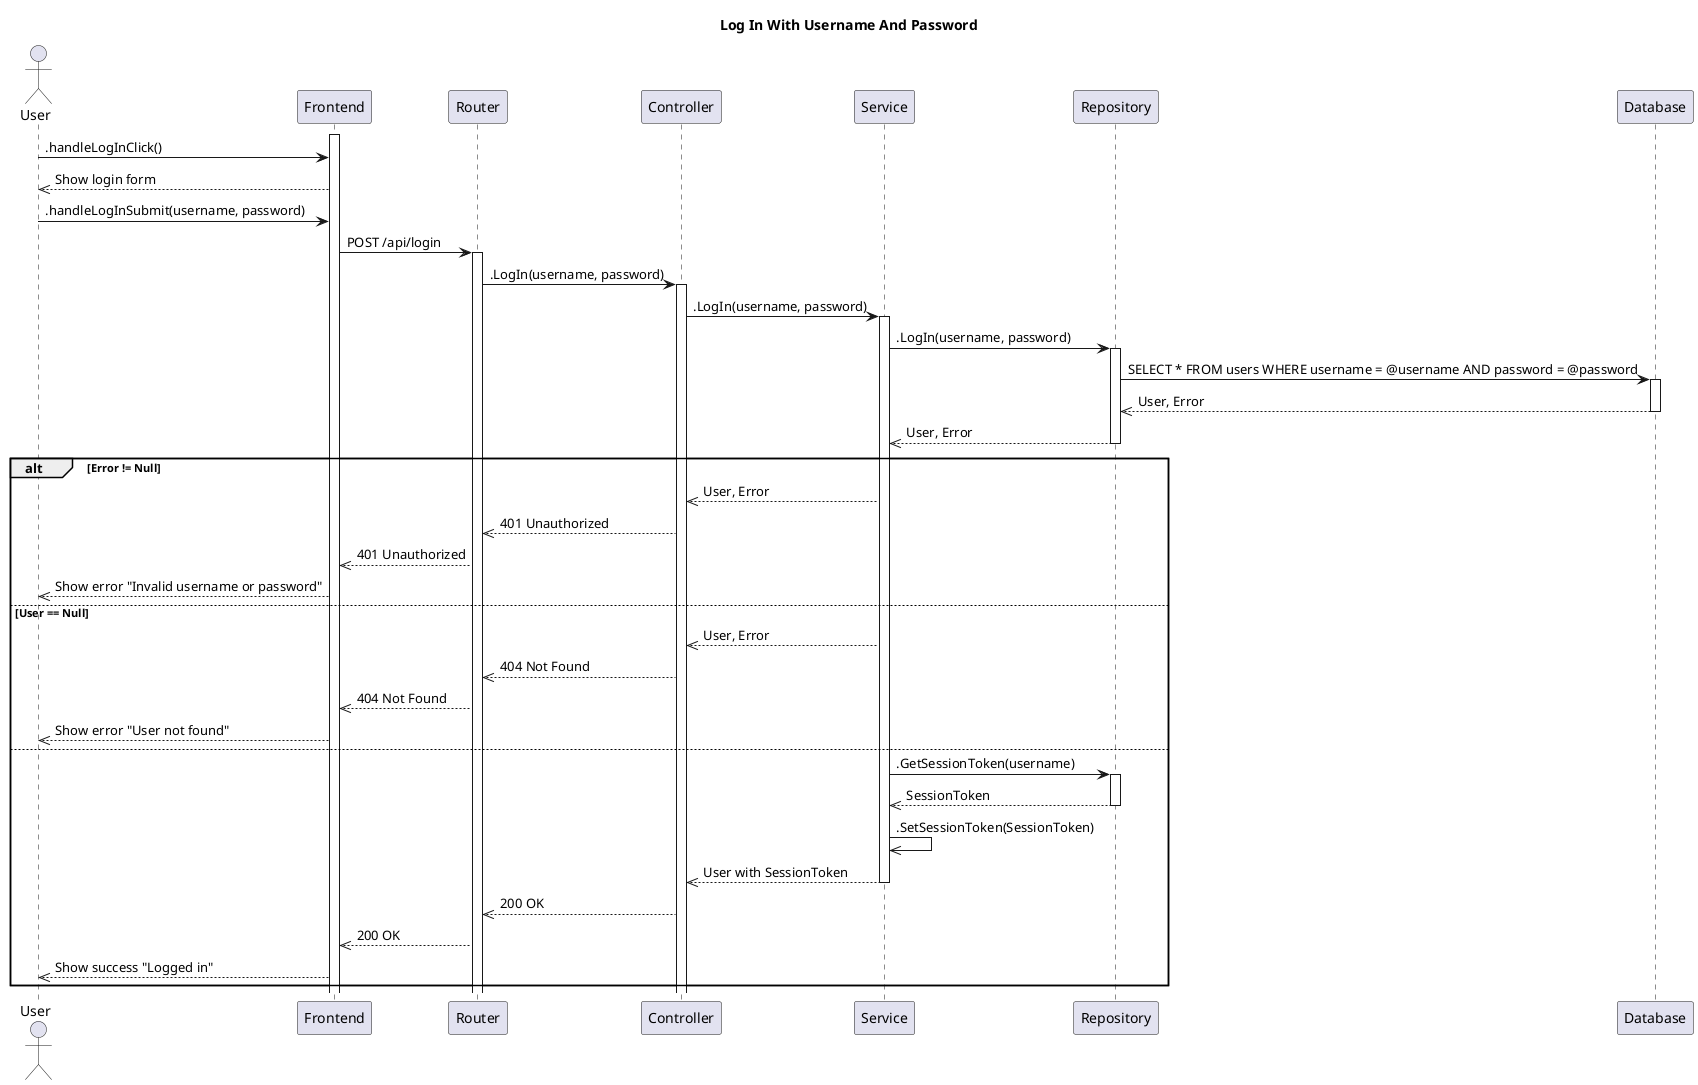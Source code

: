 @startuml
title Log In With Username And Password
actor User
participant Frontend
participant Router
participant Controller
participant Service
participant Repository
participant Database

activate Frontend
User -> Frontend: .handleLogInClick()
Frontend -->> User: Show login form

User -> Frontend: .handleLogInSubmit(username, password)
Frontend -> Router: POST /api/login
activate Router
Router -> Controller: .LogIn(username, password)
activate Controller
Controller -> Service: .LogIn(username, password)
activate Service
Service -> Repository: .LogIn(username, password)
activate Repository
Repository -> Database: SELECT * FROM users WHERE username = @username AND password = @password
activate Database
Database -->> Repository: User, Error
deactivate Database
Repository -->> Service: User, Error
deactivate Repository

alt Error != Null
  Service -->> Controller: User, Error
  Controller -->> Router: 401 Unauthorized
  Router -->> Frontend: 401 Unauthorized
  Frontend -->> User: Show error "Invalid username or password"
else User == Null
  Service -->> Controller: User, Error
  Controller -->> Router: 404 Not Found
  Router -->> Frontend: 404 Not Found
  Frontend -->> User: Show error "User not found"
else
  Service -> Repository: .GetSessionToken(username)
  activate Repository
  Repository -->> Service: SessionToken
  deactivate Repository
  Service ->> Service: .SetSessionToken(SessionToken)
  Service -->> Controller: User with SessionToken
  deactivate Service
  Controller -->> Router: 200 OK
  Router -->> Frontend: 200 OK
  Frontend -->> User: Show success "Logged in"
end
deactivate Service
@enduml